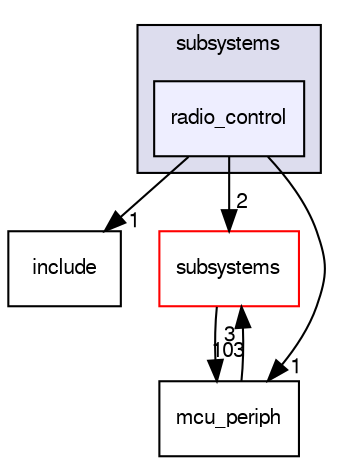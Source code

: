 digraph "sw/airborne/arch/lpc21/subsystems/radio_control" {
  compound=true
  node [ fontsize="10", fontname="FreeSans"];
  edge [ labelfontsize="10", labelfontname="FreeSans"];
  subgraph clusterdir_49e3baf8e4d0208391e8a23720cf4bc3 {
    graph [ bgcolor="#ddddee", pencolor="black", label="subsystems" fontname="FreeSans", fontsize="10", URL="dir_49e3baf8e4d0208391e8a23720cf4bc3.html"]
  dir_f690f2529ef2764b7e6effd3da88a775 [shape=box, label="radio_control", style="filled", fillcolor="#eeeeff", pencolor="black", URL="dir_f690f2529ef2764b7e6effd3da88a775.html"];
  }
  dir_106454a90d735ea8e812bb75c22c615b [shape=box label="include" URL="dir_106454a90d735ea8e812bb75c22c615b.html"];
  dir_12d6ec7aac5a4a9b8cee17e35022d7c7 [shape=box label="subsystems" fillcolor="white" style="filled" color="red" URL="dir_12d6ec7aac5a4a9b8cee17e35022d7c7.html"];
  dir_1ca43f6a116d741d80fb1d0555a2b198 [shape=box label="mcu_periph" URL="dir_1ca43f6a116d741d80fb1d0555a2b198.html"];
  dir_12d6ec7aac5a4a9b8cee17e35022d7c7->dir_1ca43f6a116d741d80fb1d0555a2b198 [headlabel="103", labeldistance=1.5 headhref="dir_000051_000120.html"];
  dir_f690f2529ef2764b7e6effd3da88a775->dir_106454a90d735ea8e812bb75c22c615b [headlabel="1", labeldistance=1.5 headhref="dir_000031_000035.html"];
  dir_f690f2529ef2764b7e6effd3da88a775->dir_12d6ec7aac5a4a9b8cee17e35022d7c7 [headlabel="2", labeldistance=1.5 headhref="dir_000031_000051.html"];
  dir_f690f2529ef2764b7e6effd3da88a775->dir_1ca43f6a116d741d80fb1d0555a2b198 [headlabel="1", labeldistance=1.5 headhref="dir_000031_000120.html"];
  dir_1ca43f6a116d741d80fb1d0555a2b198->dir_12d6ec7aac5a4a9b8cee17e35022d7c7 [headlabel="3", labeldistance=1.5 headhref="dir_000120_000051.html"];
}
